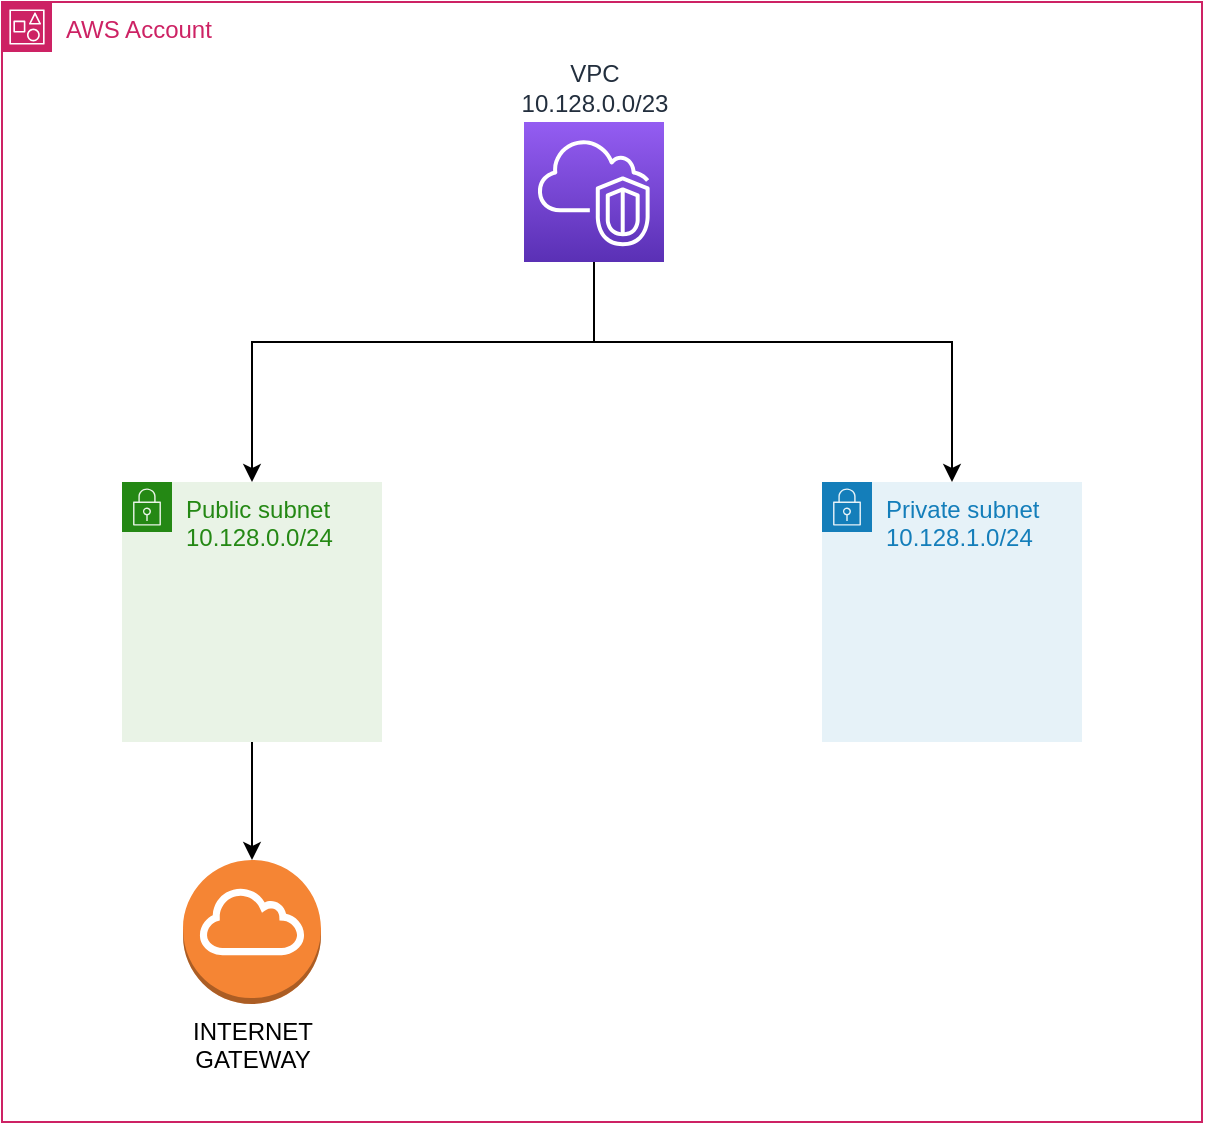 <mxfile version="21.7.2" type="device">
  <diagram name="Página-1" id="QzsvXMneYWr0tKY5w3sO">
    <mxGraphModel dx="1434" dy="798" grid="1" gridSize="10" guides="1" tooltips="1" connect="1" arrows="1" fold="1" page="1" pageScale="1" pageWidth="827" pageHeight="1169" math="0" shadow="0">
      <root>
        <mxCell id="0" />
        <mxCell id="1" parent="0" />
        <mxCell id="qT3UxwvuSXqBp1ydsfv_-1" value="AWS Account" style="points=[[0,0],[0.25,0],[0.5,0],[0.75,0],[1,0],[1,0.25],[1,0.5],[1,0.75],[1,1],[0.75,1],[0.5,1],[0.25,1],[0,1],[0,0.75],[0,0.5],[0,0.25]];outlineConnect=0;gradientColor=none;html=1;whiteSpace=wrap;fontSize=12;fontStyle=0;container=1;pointerEvents=0;collapsible=0;recursiveResize=0;shape=mxgraph.aws4.group;grIcon=mxgraph.aws4.group_account;strokeColor=#CD2264;fillColor=none;verticalAlign=top;align=left;spacingLeft=30;fontColor=#CD2264;dashed=0;" vertex="1" parent="1">
          <mxGeometry x="120" y="120" width="600" height="560" as="geometry" />
        </mxCell>
        <mxCell id="qT3UxwvuSXqBp1ydsfv_-7" style="edgeStyle=orthogonalEdgeStyle;rounded=0;orthogonalLoop=1;jettySize=auto;html=1;" edge="1" parent="qT3UxwvuSXqBp1ydsfv_-1" source="qT3UxwvuSXqBp1ydsfv_-2" target="qT3UxwvuSXqBp1ydsfv_-3">
          <mxGeometry relative="1" as="geometry">
            <Array as="points">
              <mxPoint x="296" y="170" />
              <mxPoint x="475" y="170" />
            </Array>
          </mxGeometry>
        </mxCell>
        <mxCell id="qT3UxwvuSXqBp1ydsfv_-6" style="edgeStyle=orthogonalEdgeStyle;rounded=0;orthogonalLoop=1;jettySize=auto;html=1;entryX=0.5;entryY=0;entryDx=0;entryDy=0;" edge="1" parent="qT3UxwvuSXqBp1ydsfv_-1" source="qT3UxwvuSXqBp1ydsfv_-2" target="qT3UxwvuSXqBp1ydsfv_-4">
          <mxGeometry relative="1" as="geometry">
            <Array as="points">
              <mxPoint x="296" y="170" />
              <mxPoint x="125" y="170" />
            </Array>
          </mxGeometry>
        </mxCell>
        <mxCell id="qT3UxwvuSXqBp1ydsfv_-3" value="Private subnet&lt;br&gt;10.128.1.0/24" style="points=[[0,0],[0.25,0],[0.5,0],[0.75,0],[1,0],[1,0.25],[1,0.5],[1,0.75],[1,1],[0.75,1],[0.5,1],[0.25,1],[0,1],[0,0.75],[0,0.5],[0,0.25]];outlineConnect=0;gradientColor=none;html=1;whiteSpace=wrap;fontSize=12;fontStyle=0;container=1;pointerEvents=0;collapsible=0;recursiveResize=0;shape=mxgraph.aws4.group;grIcon=mxgraph.aws4.group_security_group;grStroke=0;strokeColor=#147EBA;fillColor=#E6F2F8;verticalAlign=top;align=left;spacingLeft=30;fontColor=#147EBA;dashed=0;" vertex="1" parent="qT3UxwvuSXqBp1ydsfv_-1">
          <mxGeometry x="410" y="240" width="130" height="130" as="geometry" />
        </mxCell>
        <mxCell id="qT3UxwvuSXqBp1ydsfv_-9" style="edgeStyle=orthogonalEdgeStyle;rounded=0;orthogonalLoop=1;jettySize=auto;html=1;entryX=0.5;entryY=0;entryDx=0;entryDy=0;entryPerimeter=0;" edge="1" parent="qT3UxwvuSXqBp1ydsfv_-1" source="qT3UxwvuSXqBp1ydsfv_-4" target="qT3UxwvuSXqBp1ydsfv_-5">
          <mxGeometry relative="1" as="geometry" />
        </mxCell>
        <mxCell id="qT3UxwvuSXqBp1ydsfv_-4" value="Public subnet&lt;br&gt;10.128.0.0/24" style="points=[[0,0],[0.25,0],[0.5,0],[0.75,0],[1,0],[1,0.25],[1,0.5],[1,0.75],[1,1],[0.75,1],[0.5,1],[0.25,1],[0,1],[0,0.75],[0,0.5],[0,0.25]];outlineConnect=0;gradientColor=none;html=1;whiteSpace=wrap;fontSize=12;fontStyle=0;container=1;pointerEvents=0;collapsible=0;recursiveResize=0;shape=mxgraph.aws4.group;grIcon=mxgraph.aws4.group_security_group;grStroke=0;strokeColor=#248814;fillColor=#E9F3E6;verticalAlign=top;align=left;spacingLeft=30;fontColor=#248814;dashed=0;" vertex="1" parent="qT3UxwvuSXqBp1ydsfv_-1">
          <mxGeometry x="60" y="240" width="130" height="130" as="geometry" />
        </mxCell>
        <mxCell id="qT3UxwvuSXqBp1ydsfv_-5" value="INTERNET&lt;br&gt;GATEWAY" style="outlineConnect=0;dashed=0;verticalLabelPosition=bottom;verticalAlign=top;align=center;html=1;shape=mxgraph.aws3.internet_gateway;fillColor=#F58534;gradientColor=none;" vertex="1" parent="qT3UxwvuSXqBp1ydsfv_-1">
          <mxGeometry x="90.5" y="429" width="69" height="72" as="geometry" />
        </mxCell>
        <mxCell id="qT3UxwvuSXqBp1ydsfv_-2" value="VPC&lt;br&gt;10.128.0.0/23" style="sketch=0;points=[[0,0,0],[0.25,0,0],[0.5,0,0],[0.75,0,0],[1,0,0],[0,1,0],[0.25,1,0],[0.5,1,0],[0.75,1,0],[1,1,0],[0,0.25,0],[0,0.5,0],[0,0.75,0],[1,0.25,0],[1,0.5,0],[1,0.75,0]];outlineConnect=0;fontColor=#232F3E;gradientColor=#945DF2;gradientDirection=north;fillColor=#5A30B5;strokeColor=#ffffff;dashed=0;verticalLabelPosition=top;verticalAlign=bottom;align=center;html=1;fontSize=12;fontStyle=0;aspect=fixed;shape=mxgraph.aws4.resourceIcon;resIcon=mxgraph.aws4.vpc;horizontal=1;labelPosition=center;" vertex="1" parent="qT3UxwvuSXqBp1ydsfv_-1">
          <mxGeometry x="261" y="60" width="70" height="70" as="geometry" />
        </mxCell>
      </root>
    </mxGraphModel>
  </diagram>
</mxfile>
